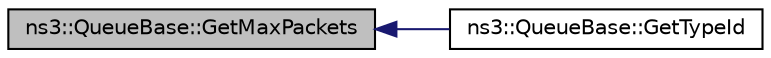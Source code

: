 digraph "ns3::QueueBase::GetMaxPackets"
{
  edge [fontname="Helvetica",fontsize="10",labelfontname="Helvetica",labelfontsize="10"];
  node [fontname="Helvetica",fontsize="10",shape=record];
  rankdir="LR";
  Node1 [label="ns3::QueueBase::GetMaxPackets",height=0.2,width=0.4,color="black", fillcolor="grey75", style="filled", fontcolor="black"];
  Node1 -> Node2 [dir="back",color="midnightblue",fontsize="10",style="solid"];
  Node2 [label="ns3::QueueBase::GetTypeId",height=0.2,width=0.4,color="black", fillcolor="white", style="filled",URL="$df/dbd/classns3_1_1QueueBase.html#add3b6a5d65660fb27127044315fb62cd",tooltip="Get the type ID. "];
}
